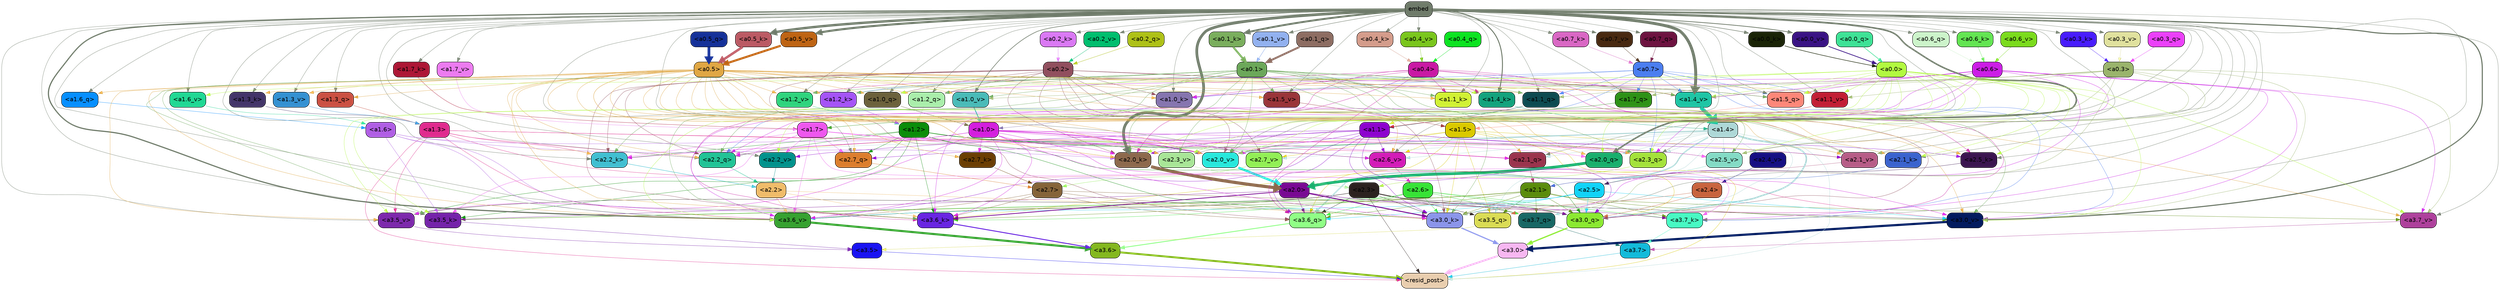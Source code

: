 strict digraph "" {
	graph [bgcolor=transparent,
		layout=dot,
		overlap=false,
		splines=true
	];
	"<a3.7>"	[color=black,
		fillcolor="#13bbda",
		fontname=Helvetica,
		shape=box,
		style="filled, rounded"];
	"<resid_post>"	[color=black,
		fillcolor="#e9ceaf",
		fontname=Helvetica,
		shape=box,
		style="filled, rounded"];
	"<a3.7>" -> "<resid_post>"	[color="#13bbda",
		penwidth=0.6239100098609924];
	"<a3.6>"	[color=black,
		fillcolor="#84b81e",
		fontname=Helvetica,
		shape=box,
		style="filled, rounded"];
	"<a3.6>" -> "<resid_post>"	[color="#84b81e",
		penwidth=4.569062113761902];
	"<a3.5>"	[color=black,
		fillcolor="#1913f2",
		fontname=Helvetica,
		shape=box,
		style="filled, rounded"];
	"<a3.5>" -> "<resid_post>"	[color="#1913f2",
		penwidth=0.6];
	"<a3.0>"	[color=black,
		fillcolor="#f7b7f1",
		fontname=Helvetica,
		shape=box,
		style="filled, rounded"];
	"<a3.0>" -> "<resid_post>"	[color="#f7b7f1",
		penwidth=4.283544182777405];
	"<a2.3>"	[color=black,
		fillcolor="#2c211f",
		fontname=Helvetica,
		shape=box,
		style="filled, rounded"];
	"<a2.3>" -> "<resid_post>"	[color="#2c211f",
		penwidth=0.6];
	"<a3.7_q>"	[color=black,
		fillcolor="#186865",
		fontname=Helvetica,
		shape=box,
		style="filled, rounded"];
	"<a2.3>" -> "<a3.7_q>"	[color="#2c211f",
		penwidth=0.6];
	"<a3.6_q>"	[color=black,
		fillcolor="#90ff86",
		fontname=Helvetica,
		shape=box,
		style="filled, rounded"];
	"<a2.3>" -> "<a3.6_q>"	[color="#2c211f",
		penwidth=0.6];
	"<a3.5_q>"	[color=black,
		fillcolor="#dadc55",
		fontname=Helvetica,
		shape=box,
		style="filled, rounded"];
	"<a2.3>" -> "<a3.5_q>"	[color="#2c211f",
		penwidth=0.6];
	"<a3.0_q>"	[color=black,
		fillcolor="#8be931",
		fontname=Helvetica,
		shape=box,
		style="filled, rounded"];
	"<a2.3>" -> "<a3.0_q>"	[color="#2c211f",
		penwidth=0.6];
	"<a3.0_k>"	[color=black,
		fillcolor="#8b95ea",
		fontname=Helvetica,
		shape=box,
		style="filled, rounded"];
	"<a2.3>" -> "<a3.0_k>"	[color="#2c211f",
		penwidth=0.6];
	"<a3.6_v>"	[color=black,
		fillcolor="#37a231",
		fontname=Helvetica,
		shape=box,
		style="filled, rounded"];
	"<a2.3>" -> "<a3.6_v>"	[color="#2c211f",
		penwidth=0.6];
	"<a3.5_v>"	[color=black,
		fillcolor="#7d29ac",
		fontname=Helvetica,
		shape=box,
		style="filled, rounded"];
	"<a2.3>" -> "<a3.5_v>"	[color="#2c211f",
		penwidth=0.6];
	"<a3.0_v>"	[color=black,
		fillcolor="#031b5f",
		fontname=Helvetica,
		shape=box,
		style="filled, rounded"];
	"<a2.3>" -> "<a3.0_v>"	[color="#2c211f",
		penwidth=0.6];
	"<a1.5>"	[color=black,
		fillcolor="#dac900",
		fontname=Helvetica,
		shape=box,
		style="filled, rounded"];
	"<a1.5>" -> "<resid_post>"	[color="#dac900",
		penwidth=0.6];
	"<a1.5>" -> "<a3.6_q>"	[color="#dac900",
		penwidth=0.6];
	"<a1.5>" -> "<a3.5_q>"	[color="#dac900",
		penwidth=0.6];
	"<a1.5>" -> "<a3.0_q>"	[color="#dac900",
		penwidth=0.6];
	"<a3.6_k>"	[color=black,
		fillcolor="#6925e2",
		fontname=Helvetica,
		shape=box,
		style="filled, rounded"];
	"<a1.5>" -> "<a3.6_k>"	[color="#dac900",
		penwidth=0.6];
	"<a1.5>" -> "<a3.0_k>"	[color="#dac900",
		penwidth=0.6];
	"<a2.2_q>"	[color=black,
		fillcolor="#22c396",
		fontname=Helvetica,
		shape=box,
		style="filled, rounded"];
	"<a1.5>" -> "<a2.2_q>"	[color="#dac900",
		penwidth=0.6];
	"<a2.7_v>"	[color=black,
		fillcolor="#92ef56",
		fontname=Helvetica,
		shape=box,
		style="filled, rounded"];
	"<a1.5>" -> "<a2.7_v>"	[color="#dac900",
		penwidth=0.6];
	"<a2.6_v>"	[color=black,
		fillcolor="#d31cb8",
		fontname=Helvetica,
		shape=box,
		style="filled, rounded"];
	"<a1.5>" -> "<a2.6_v>"	[color="#dac900",
		penwidth=0.6];
	"<a2.1_v>"	[color=black,
		fillcolor="#b75d87",
		fontname=Helvetica,
		shape=box,
		style="filled, rounded"];
	"<a1.5>" -> "<a2.1_v>"	[color="#dac900",
		penwidth=0.6];
	"<a1.4>"	[color=black,
		fillcolor="#aed8d7",
		fontname=Helvetica,
		shape=box,
		style="filled, rounded"];
	"<a1.4>" -> "<resid_post>"	[color="#aed8d7",
		penwidth=0.6];
	"<a1.4>" -> "<a3.7_q>"	[color="#aed8d7",
		penwidth=0.6];
	"<a1.4>" -> "<a3.6_q>"	[color="#aed8d7",
		penwidth=2.7536282539367676];
	"<a1.4>" -> "<a3.5_q>"	[color="#aed8d7",
		penwidth=0.6];
	"<a1.4>" -> "<a3.0_q>"	[color="#aed8d7",
		penwidth=3.3369133472442627];
	"<a2.3_q>"	[color=black,
		fillcolor="#a4e23b",
		fontname=Helvetica,
		shape=box,
		style="filled, rounded"];
	"<a1.4>" -> "<a2.3_q>"	[color="#aed8d7",
		penwidth=0.6];
	"<a1.4>" -> "<a2.2_q>"	[color="#aed8d7",
		penwidth=0.6];
	"<a2.1_q>"	[color=black,
		fillcolor="#9a344d",
		fontname=Helvetica,
		shape=box,
		style="filled, rounded"];
	"<a1.4>" -> "<a2.1_q>"	[color="#aed8d7",
		penwidth=0.6];
	"<a2.0_q>"	[color=black,
		fillcolor="#19af6d",
		fontname=Helvetica,
		shape=box,
		style="filled, rounded"];
	"<a1.4>" -> "<a2.0_q>"	[color="#aed8d7",
		penwidth=0.6];
	"<a2.1_k>"	[color=black,
		fillcolor="#3b63ce",
		fontname=Helvetica,
		shape=box,
		style="filled, rounded"];
	"<a1.4>" -> "<a2.1_k>"	[color="#aed8d7",
		penwidth=0.6];
	"<a1.4>" -> "<a2.7_v>"	[color="#aed8d7",
		penwidth=0.6];
	"<a1.4>" -> "<a2.6_v>"	[color="#aed8d7",
		penwidth=0.6];
	"<a2.5_v>"	[color=black,
		fillcolor="#84dbc5",
		fontname=Helvetica,
		shape=box,
		style="filled, rounded"];
	"<a1.4>" -> "<a2.5_v>"	[color="#aed8d7",
		penwidth=0.6];
	"<a2.4_v>"	[color=black,
		fillcolor="#160f83",
		fontname=Helvetica,
		shape=box,
		style="filled, rounded"];
	"<a1.4>" -> "<a2.4_v>"	[color="#aed8d7",
		penwidth=0.6];
	"<a1.4>" -> "<a2.1_v>"	[color="#aed8d7",
		penwidth=0.6];
	"<a2.0_v>"	[color=black,
		fillcolor="#28e8dc",
		fontname=Helvetica,
		shape=box,
		style="filled, rounded"];
	"<a1.4>" -> "<a2.0_v>"	[color="#aed8d7",
		penwidth=2.2818827629089355];
	"<a1.3>"	[color=black,
		fillcolor="#e02b8e",
		fontname=Helvetica,
		shape=box,
		style="filled, rounded"];
	"<a1.3>" -> "<resid_post>"	[color="#e02b8e",
		penwidth=0.6];
	"<a1.3>" -> "<a3.6_v>"	[color="#e02b8e",
		penwidth=0.6];
	"<a1.3>" -> "<a3.5_v>"	[color="#e02b8e",
		penwidth=0.6];
	"<a1.3>" -> "<a3.0_v>"	[color="#e02b8e",
		penwidth=0.6];
	"<a1.3>" -> "<a2.2_q>"	[color="#e02b8e",
		penwidth=0.6];
	"<a1.3>" -> "<a2.1_q>"	[color="#e02b8e",
		penwidth=0.6];
	"<a2.2_k>"	[color=black,
		fillcolor="#41bfd1",
		fontname=Helvetica,
		shape=box,
		style="filled, rounded"];
	"<a1.3>" -> "<a2.2_k>"	[color="#e02b8e",
		penwidth=0.6];
	"<a1.3>" -> "<a2.5_v>"	[color="#e02b8e",
		penwidth=0.6];
	"<a3.7_q>" -> "<a3.7>"	[color="#186865",
		penwidth=0.6];
	"<a3.6_q>" -> "<a3.6>"	[color="#90ff86",
		penwidth=2.0344843566417694];
	"<a3.5_q>" -> "<a3.5>"	[color="#dadc55",
		penwidth=0.6];
	"<a3.0_q>" -> "<a3.0>"	[color="#8be931",
		penwidth=2.863015294075012];
	"<a3.7_k>"	[color=black,
		fillcolor="#48f9c3",
		fontname=Helvetica,
		shape=box,
		style="filled, rounded"];
	"<a3.7_k>" -> "<a3.7>"	[color="#48f9c3",
		penwidth=0.6];
	"<a3.6_k>" -> "<a3.6>"	[color="#6925e2",
		penwidth=2.1770318150520325];
	"<a3.5_k>"	[color=black,
		fillcolor="#7523aa",
		fontname=Helvetica,
		shape=box,
		style="filled, rounded"];
	"<a3.5_k>" -> "<a3.5>"	[color="#7523aa",
		penwidth=0.6];
	"<a3.0_k>" -> "<a3.0>"	[color="#8b95ea",
		penwidth=2.6323853135108948];
	"<a3.7_v>"	[color=black,
		fillcolor="#ae419c",
		fontname=Helvetica,
		shape=box,
		style="filled, rounded"];
	"<a3.7_v>" -> "<a3.7>"	[color="#ae419c",
		penwidth=0.6];
	"<a3.6_v>" -> "<a3.6>"	[color="#37a231",
		penwidth=4.972373723983765];
	"<a3.5_v>" -> "<a3.5>"	[color="#7d29ac",
		penwidth=0.6];
	"<a3.0_v>" -> "<a3.0>"	[color="#031b5f",
		penwidth=5.1638524532318115];
	"<a2.6>"	[color=black,
		fillcolor="#37e336",
		fontname=Helvetica,
		shape=box,
		style="filled, rounded"];
	"<a2.6>" -> "<a3.7_q>"	[color="#37e336",
		penwidth=0.6];
	"<a2.6>" -> "<a3.6_q>"	[color="#37e336",
		penwidth=0.6];
	"<a2.6>" -> "<a3.0_q>"	[color="#37e336",
		penwidth=0.6];
	"<a2.6>" -> "<a3.7_k>"	[color="#37e336",
		penwidth=0.6];
	"<a2.6>" -> "<a3.6_k>"	[color="#37e336",
		penwidth=0.6];
	"<a2.6>" -> "<a3.5_k>"	[color="#37e336",
		penwidth=0.6];
	"<a2.6>" -> "<a3.0_k>"	[color="#37e336",
		penwidth=0.6];
	"<a2.1>"	[color=black,
		fillcolor="#5b8c0c",
		fontname=Helvetica,
		shape=box,
		style="filled, rounded"];
	"<a2.1>" -> "<a3.7_q>"	[color="#5b8c0c",
		penwidth=0.6];
	"<a2.1>" -> "<a3.6_q>"	[color="#5b8c0c",
		penwidth=0.6];
	"<a2.1>" -> "<a3.5_q>"	[color="#5b8c0c",
		penwidth=0.6];
	"<a2.1>" -> "<a3.0_q>"	[color="#5b8c0c",
		penwidth=0.6];
	"<a2.1>" -> "<a3.7_k>"	[color="#5b8c0c",
		penwidth=0.6];
	"<a2.1>" -> "<a3.6_k>"	[color="#5b8c0c",
		penwidth=0.6];
	"<a2.1>" -> "<a3.5_k>"	[color="#5b8c0c",
		penwidth=0.6];
	"<a2.1>" -> "<a3.0_k>"	[color="#5b8c0c",
		penwidth=0.6];
	"<a2.1>" -> "<a3.7_v>"	[color="#5b8c0c",
		penwidth=0.6];
	"<a2.1>" -> "<a3.6_v>"	[color="#5b8c0c",
		penwidth=0.6];
	"<a2.1>" -> "<a3.0_v>"	[color="#5b8c0c",
		penwidth=0.6];
	"<a2.7>"	[color=black,
		fillcolor="#856439",
		fontname=Helvetica,
		shape=box,
		style="filled, rounded"];
	"<a2.7>" -> "<a3.6_q>"	[color="#856439",
		penwidth=0.6];
	"<a2.7>" -> "<a3.0_q>"	[color="#856439",
		penwidth=0.6];
	"<a2.7>" -> "<a3.6_k>"	[color="#856439",
		penwidth=0.6];
	"<a2.7>" -> "<a3.0_k>"	[color="#856439",
		penwidth=0.6];
	"<a2.7>" -> "<a3.6_v>"	[color="#856439",
		penwidth=0.6];
	"<a2.5>"	[color=black,
		fillcolor="#11d3f8",
		fontname=Helvetica,
		shape=box,
		style="filled, rounded"];
	"<a2.5>" -> "<a3.6_q>"	[color="#11d3f8",
		penwidth=0.6];
	"<a2.5>" -> "<a3.0_q>"	[color="#11d3f8",
		penwidth=0.6];
	"<a2.5>" -> "<a3.0_k>"	[color="#11d3f8",
		penwidth=0.6];
	"<a2.5>" -> "<a3.6_v>"	[color="#11d3f8",
		penwidth=0.6];
	"<a2.5>" -> "<a3.0_v>"	[color="#11d3f8",
		penwidth=0.6];
	"<a2.0>"	[color=black,
		fillcolor="#790993",
		fontname=Helvetica,
		shape=box,
		style="filled, rounded"];
	"<a2.0>" -> "<a3.6_q>"	[color="#790993",
		penwidth=0.6];
	"<a2.0>" -> "<a3.0_q>"	[color="#790993",
		penwidth=0.6];
	"<a2.0>" -> "<a3.7_k>"	[color="#790993",
		penwidth=0.6];
	"<a2.0>" -> "<a3.6_k>"	[color="#790993",
		penwidth=1.7047871947288513];
	"<a2.0>" -> "<a3.5_k>"	[color="#790993",
		penwidth=0.6];
	"<a2.0>" -> "<a3.0_k>"	[color="#790993",
		penwidth=2.239806979894638];
	"<a1.1>"	[color=black,
		fillcolor="#8d04ce",
		fontname=Helvetica,
		shape=box,
		style="filled, rounded"];
	"<a1.1>" -> "<a3.6_q>"	[color="#8d04ce",
		penwidth=0.6];
	"<a1.1>" -> "<a3.0_q>"	[color="#8d04ce",
		penwidth=0.6];
	"<a1.1>" -> "<a3.0_k>"	[color="#8d04ce",
		penwidth=0.6];
	"<a1.1>" -> "<a3.6_v>"	[color="#8d04ce",
		penwidth=0.6];
	"<a2.7_q>"	[color=black,
		fillcolor="#dc7e2e",
		fontname=Helvetica,
		shape=box,
		style="filled, rounded"];
	"<a1.1>" -> "<a2.7_q>"	[color="#8d04ce",
		penwidth=0.6];
	"<a2.5_k>"	[color=black,
		fillcolor="#3b1550",
		fontname=Helvetica,
		shape=box,
		style="filled, rounded"];
	"<a1.1>" -> "<a2.5_k>"	[color="#8d04ce",
		penwidth=0.6];
	"<a2.0_k>"	[color=black,
		fillcolor="#8d694d",
		fontname=Helvetica,
		shape=box,
		style="filled, rounded"];
	"<a1.1>" -> "<a2.0_k>"	[color="#8d04ce",
		penwidth=0.6];
	"<a1.1>" -> "<a2.6_v>"	[color="#8d04ce",
		penwidth=0.6];
	"<a2.2_v>"	[color=black,
		fillcolor="#02928c",
		fontname=Helvetica,
		shape=box,
		style="filled, rounded"];
	"<a1.1>" -> "<a2.2_v>"	[color="#8d04ce",
		penwidth=0.6];
	"<a1.1>" -> "<a2.1_v>"	[color="#8d04ce",
		penwidth=0.6];
	"<a1.1>" -> "<a2.0_v>"	[color="#8d04ce",
		penwidth=0.6];
	"<a0.4>"	[color=black,
		fillcolor="#c919a4",
		fontname=Helvetica,
		shape=box,
		style="filled, rounded"];
	"<a0.4>" -> "<a3.6_q>"	[color="#c919a4",
		penwidth=0.6];
	"<a0.4>" -> "<a3.0_q>"	[color="#c919a4",
		penwidth=0.6];
	"<a0.4>" -> "<a3.6_k>"	[color="#c919a4",
		penwidth=0.6];
	"<a0.4>" -> "<a2.5_k>"	[color="#c919a4",
		penwidth=0.6];
	"<a0.4>" -> "<a2.0_k>"	[color="#c919a4",
		penwidth=0.6];
	"<a1.4_k>"	[color=black,
		fillcolor="#14a37d",
		fontname=Helvetica,
		shape=box,
		style="filled, rounded"];
	"<a0.4>" -> "<a1.4_k>"	[color="#c919a4",
		penwidth=0.6];
	"<a1.1_k>"	[color=black,
		fillcolor="#d1f135",
		fontname=Helvetica,
		shape=box,
		style="filled, rounded"];
	"<a0.4>" -> "<a1.1_k>"	[color="#c919a4",
		penwidth=0.6];
	"<a1.0_k>"	[color=black,
		fillcolor="#8675af",
		fontname=Helvetica,
		shape=box,
		style="filled, rounded"];
	"<a0.4>" -> "<a1.0_k>"	[color="#c919a4",
		penwidth=0.6];
	"<a1.4_v>"	[color=black,
		fillcolor="#1ec5a5",
		fontname=Helvetica,
		shape=box,
		style="filled, rounded"];
	"<a0.4>" -> "<a1.4_v>"	[color="#c919a4",
		penwidth=0.6];
	"<a1.2_v>"	[color=black,
		fillcolor="#2fd47e",
		fontname=Helvetica,
		shape=box,
		style="filled, rounded"];
	"<a0.4>" -> "<a1.2_v>"	[color="#c919a4",
		penwidth=0.6];
	"<a0.2>"	[color=black,
		fillcolor="#914f5e",
		fontname=Helvetica,
		shape=box,
		style="filled, rounded"];
	"<a0.2>" -> "<a3.6_q>"	[color="#914f5e",
		penwidth=0.6];
	"<a0.2>" -> "<a3.0_q>"	[color="#914f5e",
		penwidth=0.6];
	"<a0.2>" -> "<a3.6_k>"	[color="#914f5e",
		penwidth=0.6];
	"<a0.2>" -> "<a3.0_k>"	[color="#914f5e",
		penwidth=0.6];
	"<a0.2>" -> "<a2.2_q>"	[color="#914f5e",
		penwidth=0.6];
	"<a0.2>" -> "<a2.2_k>"	[color="#914f5e",
		penwidth=0.6];
	"<a0.2>" -> "<a2.0_k>"	[color="#914f5e",
		penwidth=0.6];
	"<a0.2>" -> "<a2.7_v>"	[color="#914f5e",
		penwidth=0.6];
	"<a0.2>" -> "<a2.1_v>"	[color="#914f5e",
		penwidth=0.6];
	"<a0.2>" -> "<a2.0_v>"	[color="#914f5e",
		penwidth=0.6];
	"<a1.5_q>"	[color=black,
		fillcolor="#fd8779",
		fontname=Helvetica,
		shape=box,
		style="filled, rounded"];
	"<a0.2>" -> "<a1.5_q>"	[color="#914f5e",
		penwidth=0.6];
	"<a1.2_q>"	[color=black,
		fillcolor="#aaeeab",
		fontname=Helvetica,
		shape=box,
		style="filled, rounded"];
	"<a0.2>" -> "<a1.2_q>"	[color="#914f5e",
		penwidth=0.6];
	"<a1.0_q>"	[color=black,
		fillcolor="#6c623c",
		fontname=Helvetica,
		shape=box,
		style="filled, rounded"];
	"<a0.2>" -> "<a1.0_q>"	[color="#914f5e",
		penwidth=0.6];
	"<a0.2>" -> "<a1.4_k>"	[color="#914f5e",
		penwidth=0.6];
	"<a0.2>" -> "<a1.0_k>"	[color="#914f5e",
		penwidth=0.6];
	"<a0.2>" -> "<a1.4_v>"	[color="#914f5e",
		penwidth=0.6];
	"<a2.4>"	[color=black,
		fillcolor="#c8643f",
		fontname=Helvetica,
		shape=box,
		style="filled, rounded"];
	"<a2.4>" -> "<a3.5_q>"	[color="#c8643f",
		penwidth=0.6];
	"<a2.4>" -> "<a3.0_q>"	[color="#c8643f",
		penwidth=0.6];
	"<a1.2>"	[color=black,
		fillcolor="#0c8d0a",
		fontname=Helvetica,
		shape=box,
		style="filled, rounded"];
	"<a1.2>" -> "<a3.0_q>"	[color="#0c8d0a",
		penwidth=0.6];
	"<a1.2>" -> "<a3.6_k>"	[color="#0c8d0a",
		penwidth=0.6];
	"<a1.2>" -> "<a3.5_k>"	[color="#0c8d0a",
		penwidth=0.6];
	"<a1.2>" -> "<a3.0_k>"	[color="#0c8d0a",
		penwidth=0.6];
	"<a1.2>" -> "<a3.5_v>"	[color="#0c8d0a",
		penwidth=0.6];
	"<a1.2>" -> "<a2.7_q>"	[color="#0c8d0a",
		penwidth=0.6];
	"<a1.2>" -> "<a2.2_q>"	[color="#0c8d0a",
		penwidth=0.6];
	"<a1.2>" -> "<a2.2_k>"	[color="#0c8d0a",
		penwidth=0.6];
	"<a1.2>" -> "<a2.6_v>"	[color="#0c8d0a",
		penwidth=0.6];
	"<a1.2>" -> "<a2.5_v>"	[color="#0c8d0a",
		penwidth=0.6];
	"<a2.3_v>"	[color=black,
		fillcolor="#a8e597",
		fontname=Helvetica,
		shape=box,
		style="filled, rounded"];
	"<a1.2>" -> "<a2.3_v>"	[color="#0c8d0a",
		penwidth=0.6];
	"<a1.2>" -> "<a2.0_v>"	[color="#0c8d0a",
		penwidth=0.6];
	"<a1.7>"	[color=black,
		fillcolor="#ee57ee",
		fontname=Helvetica,
		shape=box,
		style="filled, rounded"];
	"<a1.7>" -> "<a3.7_k>"	[color="#ee57ee",
		penwidth=0.6];
	"<a1.7>" -> "<a3.5_k>"	[color="#ee57ee",
		penwidth=0.6];
	"<a1.7>" -> "<a3.6_v>"	[color="#ee57ee",
		penwidth=0.6];
	"<a1.7>" -> "<a2.7_q>"	[color="#ee57ee",
		penwidth=0.6];
	"<a1.7>" -> "<a2.2_q>"	[color="#ee57ee",
		penwidth=0.6];
	"<a1.7>" -> "<a2.0_q>"	[color="#ee57ee",
		penwidth=0.6];
	"<a1.7>" -> "<a2.2_k>"	[color="#ee57ee",
		penwidth=0.6];
	"<a1.7>" -> "<a2.0_k>"	[color="#ee57ee",
		penwidth=0.6];
	"<a1.7>" -> "<a2.5_v>"	[color="#ee57ee",
		penwidth=0.6];
	"<a1.7>" -> "<a2.3_v>"	[color="#ee57ee",
		penwidth=0.6];
	"<a1.7>" -> "<a2.2_v>"	[color="#ee57ee",
		penwidth=0.6];
	"<a0.7>"	[color=black,
		fillcolor="#4b7ef0",
		fontname=Helvetica,
		shape=box,
		style="filled, rounded"];
	"<a0.7>" -> "<a3.7_k>"	[color="#4b7ef0",
		penwidth=0.6];
	"<a0.7>" -> "<a3.0_v>"	[color="#4b7ef0",
		penwidth=0.6];
	"<a0.7>" -> "<a2.3_q>"	[color="#4b7ef0",
		penwidth=0.6];
	"<a0.7>" -> "<a2.2_q>"	[color="#4b7ef0",
		penwidth=0.6];
	"<a1.7_q>"	[color=black,
		fillcolor="#2e9217",
		fontname=Helvetica,
		shape=box,
		style="filled, rounded"];
	"<a0.7>" -> "<a1.7_q>"	[color="#4b7ef0",
		penwidth=0.6];
	"<a0.7>" -> "<a1.5_q>"	[color="#4b7ef0",
		penwidth=0.6];
	"<a1.1_q>"	[color=black,
		fillcolor="#0d4b51",
		fontname=Helvetica,
		shape=box,
		style="filled, rounded"];
	"<a0.7>" -> "<a1.1_q>"	[color="#4b7ef0",
		penwidth=0.6];
	"<a1.2_k>"	[color=black,
		fillcolor="#a554f6",
		fontname=Helvetica,
		shape=box,
		style="filled, rounded"];
	"<a0.7>" -> "<a1.2_k>"	[color="#4b7ef0",
		penwidth=0.6];
	"<a0.7>" -> "<a1.0_k>"	[color="#4b7ef0",
		penwidth=0.6];
	"<a0.7>" -> "<a1.4_v>"	[color="#4b7ef0",
		penwidth=0.6];
	"<a1.1_v>"	[color=black,
		fillcolor="#c21f35",
		fontname=Helvetica,
		shape=box,
		style="filled, rounded"];
	"<a0.7>" -> "<a1.1_v>"	[color="#4b7ef0",
		penwidth=0.6];
	"<a0.6>"	[color=black,
		fillcolor="#cc1de6",
		fontname=Helvetica,
		shape=box,
		style="filled, rounded"];
	"<a0.6>" -> "<a3.7_k>"	[color="#cc1de6",
		penwidth=0.6];
	"<a0.6>" -> "<a3.6_k>"	[color="#cc1de6",
		penwidth=0.6];
	"<a0.6>" -> "<a3.0_k>"	[color="#cc1de6",
		penwidth=0.6];
	"<a0.6>" -> "<a3.7_v>"	[color="#cc1de6",
		penwidth=0.6];
	"<a0.6>" -> "<a3.6_v>"	[color="#cc1de6",
		penwidth=0.6];
	"<a0.6>" -> "<a3.0_v>"	[color="#cc1de6",
		penwidth=0.6];
	"<a0.6>" -> "<a2.3_q>"	[color="#cc1de6",
		penwidth=0.6];
	"<a0.6>" -> "<a2.2_q>"	[color="#cc1de6",
		penwidth=0.6];
	"<a0.6>" -> "<a1.5_q>"	[color="#cc1de6",
		penwidth=0.6];
	"<a0.6>" -> "<a1.2_q>"	[color="#cc1de6",
		penwidth=0.6];
	"<a0.6>" -> "<a1.0_k>"	[color="#cc1de6",
		penwidth=0.6];
	"<a0.6>" -> "<a1.4_v>"	[color="#cc1de6",
		penwidth=0.6];
	embed	[color=black,
		fillcolor="#6f7b6a",
		fontname=Helvetica,
		shape=box,
		style="filled, rounded"];
	embed -> "<a3.7_k>"	[color="#6f7b6a",
		penwidth=0.6];
	embed -> "<a3.6_k>"	[color="#6f7b6a",
		penwidth=0.6];
	embed -> "<a3.5_k>"	[color="#6f7b6a",
		penwidth=0.6];
	embed -> "<a3.0_k>"	[color="#6f7b6a",
		penwidth=0.6];
	embed -> "<a3.7_v>"	[color="#6f7b6a",
		penwidth=0.6];
	embed -> "<a3.6_v>"	[color="#6f7b6a",
		penwidth=2.7369276881217957];
	embed -> "<a3.5_v>"	[color="#6f7b6a",
		penwidth=0.6];
	embed -> "<a3.0_v>"	[color="#6f7b6a",
		penwidth=2.5778204202651978];
	embed -> "<a2.7_q>"	[color="#6f7b6a",
		penwidth=0.6];
	embed -> "<a2.3_q>"	[color="#6f7b6a",
		penwidth=0.6];
	embed -> "<a2.2_q>"	[color="#6f7b6a",
		penwidth=0.6];
	embed -> "<a2.1_q>"	[color="#6f7b6a",
		penwidth=0.6];
	embed -> "<a2.0_q>"	[color="#6f7b6a",
		penwidth=3.459219217300415];
	embed -> "<a2.5_k>"	[color="#6f7b6a",
		penwidth=0.6];
	embed -> "<a2.2_k>"	[color="#6f7b6a",
		penwidth=0.6363201141357422];
	embed -> "<a2.1_k>"	[color="#6f7b6a",
		penwidth=0.6];
	embed -> "<a2.0_k>"	[color="#6f7b6a",
		penwidth=6.407642982900143];
	embed -> "<a2.7_v>"	[color="#6f7b6a",
		penwidth=0.6];
	embed -> "<a2.6_v>"	[color="#6f7b6a",
		penwidth=0.6];
	embed -> "<a2.5_v>"	[color="#6f7b6a",
		penwidth=0.6];
	embed -> "<a2.3_v>"	[color="#6f7b6a",
		penwidth=0.6];
	embed -> "<a2.2_v>"	[color="#6f7b6a",
		penwidth=0.6175012588500977];
	embed -> "<a2.1_v>"	[color="#6f7b6a",
		penwidth=0.6];
	embed -> "<a2.0_v>"	[color="#6f7b6a",
		penwidth=0.6];
	embed -> "<a1.7_q>"	[color="#6f7b6a",
		penwidth=0.6];
	"<a1.6_q>"	[color=black,
		fillcolor="#078fff",
		fontname=Helvetica,
		shape=box,
		style="filled, rounded"];
	embed -> "<a1.6_q>"	[color="#6f7b6a",
		penwidth=0.6];
	embed -> "<a1.5_q>"	[color="#6f7b6a",
		penwidth=0.6186923980712891];
	"<a1.3_q>"	[color=black,
		fillcolor="#cb5143",
		fontname=Helvetica,
		shape=box,
		style="filled, rounded"];
	embed -> "<a1.3_q>"	[color="#6f7b6a",
		penwidth=0.6];
	embed -> "<a1.2_q>"	[color="#6f7b6a",
		penwidth=0.6];
	embed -> "<a1.1_q>"	[color="#6f7b6a",
		penwidth=0.6];
	embed -> "<a1.0_q>"	[color="#6f7b6a",
		penwidth=0.6];
	"<a1.7_k>"	[color=black,
		fillcolor="#ad1736",
		fontname=Helvetica,
		shape=box,
		style="filled, rounded"];
	embed -> "<a1.7_k>"	[color="#6f7b6a",
		penwidth=0.6];
	embed -> "<a1.4_k>"	[color="#6f7b6a",
		penwidth=2.1454997062683105];
	"<a1.3_k>"	[color=black,
		fillcolor="#433569",
		fontname=Helvetica,
		shape=box,
		style="filled, rounded"];
	embed -> "<a1.3_k>"	[color="#6f7b6a",
		penwidth=0.6];
	embed -> "<a1.2_k>"	[color="#6f7b6a",
		penwidth=0.6];
	embed -> "<a1.1_k>"	[color="#6f7b6a",
		penwidth=0.6];
	embed -> "<a1.0_k>"	[color="#6f7b6a",
		penwidth=0.6];
	"<a1.7_v>"	[color=black,
		fillcolor="#ec7bf0",
		fontname=Helvetica,
		shape=box,
		style="filled, rounded"];
	embed -> "<a1.7_v>"	[color="#6f7b6a",
		penwidth=0.6];
	"<a1.6_v>"	[color=black,
		fillcolor="#20d894",
		fontname=Helvetica,
		shape=box,
		style="filled, rounded"];
	embed -> "<a1.6_v>"	[color="#6f7b6a",
		penwidth=0.6];
	"<a1.5_v>"	[color=black,
		fillcolor="#9a353a",
		fontname=Helvetica,
		shape=box,
		style="filled, rounded"];
	embed -> "<a1.5_v>"	[color="#6f7b6a",
		penwidth=0.6];
	embed -> "<a1.4_v>"	[color="#6f7b6a",
		penwidth=6.860090345144272];
	"<a1.3_v>"	[color=black,
		fillcolor="#3591d2",
		fontname=Helvetica,
		shape=box,
		style="filled, rounded"];
	embed -> "<a1.3_v>"	[color="#6f7b6a",
		penwidth=0.6];
	embed -> "<a1.2_v>"	[color="#6f7b6a",
		penwidth=0.6];
	embed -> "<a1.1_v>"	[color="#6f7b6a",
		penwidth=0.6];
	"<a1.0_v>"	[color=black,
		fillcolor="#4abbb8",
		fontname=Helvetica,
		shape=box,
		style="filled, rounded"];
	embed -> "<a1.0_v>"	[color="#6f7b6a",
		penwidth=1.2940821647644043];
	"<a0.7_q>"	[color=black,
		fillcolor="#6d1340",
		fontname=Helvetica,
		shape=box,
		style="filled, rounded"];
	embed -> "<a0.7_q>"	[color="#6f7b6a",
		penwidth=0.6];
	"<a0.6_q>"	[color=black,
		fillcolor="#ccf4ca",
		fontname=Helvetica,
		shape=box,
		style="filled, rounded"];
	embed -> "<a0.6_q>"	[color="#6f7b6a",
		penwidth=0.6];
	"<a0.7_k>"	[color=black,
		fillcolor="#d967c4",
		fontname=Helvetica,
		shape=box,
		style="filled, rounded"];
	embed -> "<a0.7_k>"	[color="#6f7b6a",
		penwidth=0.6];
	"<a0.6_k>"	[color=black,
		fillcolor="#63e552",
		fontname=Helvetica,
		shape=box,
		style="filled, rounded"];
	embed -> "<a0.6_k>"	[color="#6f7b6a",
		penwidth=0.6];
	"<a0.5_k>"	[color=black,
		fillcolor="#bb5a64",
		fontname=Helvetica,
		shape=box,
		style="filled, rounded"];
	embed -> "<a0.5_k>"	[color="#6f7b6a",
		penwidth=5.6277079582214355];
	"<a0.4_k>"	[color=black,
		fillcolor="#d49c8b",
		fontname=Helvetica,
		shape=box,
		style="filled, rounded"];
	embed -> "<a0.4_k>"	[color="#6f7b6a",
		penwidth=0.6];
	"<a0.3_k>"	[color=black,
		fillcolor="#481cfc",
		fontname=Helvetica,
		shape=box,
		style="filled, rounded"];
	embed -> "<a0.3_k>"	[color="#6f7b6a",
		penwidth=0.6];
	"<a0.2_k>"	[color=black,
		fillcolor="#da79f4",
		fontname=Helvetica,
		shape=box,
		style="filled, rounded"];
	embed -> "<a0.2_k>"	[color="#6f7b6a",
		penwidth=0.6036472320556641];
	"<a0.1_k>"	[color=black,
		fillcolor="#7aae5d",
		fontname=Helvetica,
		shape=box,
		style="filled, rounded"];
	embed -> "<a0.1_k>"	[color="#6f7b6a",
		penwidth=4.451653957366943];
	"<a0.0_k>"	[color=black,
		fillcolor="#1a2407",
		fontname=Helvetica,
		shape=box,
		style="filled, rounded"];
	embed -> "<a0.0_k>"	[color="#6f7b6a",
		penwidth=1.1249923706054688];
	"<a0.7_v>"	[color=black,
		fillcolor="#482911",
		fontname=Helvetica,
		shape=box,
		style="filled, rounded"];
	embed -> "<a0.7_v>"	[color="#6f7b6a",
		penwidth=0.6];
	"<a0.6_v>"	[color=black,
		fillcolor="#7bdb1d",
		fontname=Helvetica,
		shape=box,
		style="filled, rounded"];
	embed -> "<a0.6_v>"	[color="#6f7b6a",
		penwidth=0.6];
	"<a0.5_v>"	[color=black,
		fillcolor="#be6414",
		fontname=Helvetica,
		shape=box,
		style="filled, rounded"];
	embed -> "<a0.5_v>"	[color="#6f7b6a",
		penwidth=4.899768829345703];
	"<a0.4_v>"	[color=black,
		fillcolor="#7ac61d",
		fontname=Helvetica,
		shape=box,
		style="filled, rounded"];
	embed -> "<a0.4_v>"	[color="#6f7b6a",
		penwidth=0.6];
	"<a0.3_v>"	[color=black,
		fillcolor="#e0e19e",
		fontname=Helvetica,
		shape=box,
		style="filled, rounded"];
	embed -> "<a0.3_v>"	[color="#6f7b6a",
		penwidth=0.6];
	"<a0.2_v>"	[color=black,
		fillcolor="#01be6e",
		fontname=Helvetica,
		shape=box,
		style="filled, rounded"];
	embed -> "<a0.2_v>"	[color="#6f7b6a",
		penwidth=0.6];
	"<a0.1_v>"	[color=black,
		fillcolor="#92b1ef",
		fontname=Helvetica,
		shape=box,
		style="filled, rounded"];
	embed -> "<a0.1_v>"	[color="#6f7b6a",
		penwidth=0.8765974044799805];
	"<a0.0_v>"	[color=black,
		fillcolor="#3a1384",
		fontname=Helvetica,
		shape=box,
		style="filled, rounded"];
	embed -> "<a0.0_v>"	[color="#6f7b6a",
		penwidth=1.6807727813720703];
	"<a2.2>"	[color=black,
		fillcolor="#f0bc6a",
		fontname=Helvetica,
		shape=box,
		style="filled, rounded"];
	"<a2.2>" -> "<a3.6_k>"	[color="#f0bc6a",
		penwidth=0.6];
	"<a2.2>" -> "<a3.0_k>"	[color="#f0bc6a",
		penwidth=0.6];
	"<a2.2>" -> "<a3.6_v>"	[color="#f0bc6a",
		penwidth=0.6];
	"<a1.6>"	[color=black,
		fillcolor="#b05ee4",
		fontname=Helvetica,
		shape=box,
		style="filled, rounded"];
	"<a1.6>" -> "<a3.6_k>"	[color="#b05ee4",
		penwidth=0.6];
	"<a1.6>" -> "<a3.5_k>"	[color="#b05ee4",
		penwidth=0.6];
	"<a1.6>" -> "<a3.6_v>"	[color="#b05ee4",
		penwidth=0.6];
	"<a1.6>" -> "<a2.0_k>"	[color="#b05ee4",
		penwidth=0.6];
	"<a1.6>" -> "<a2.0_v>"	[color="#b05ee4",
		penwidth=0.6];
	"<a1.0>"	[color=black,
		fillcolor="#d41fde",
		fontname=Helvetica,
		shape=box,
		style="filled, rounded"];
	"<a1.0>" -> "<a3.6_k>"	[color="#d41fde",
		penwidth=0.6];
	"<a1.0>" -> "<a3.0_k>"	[color="#d41fde",
		penwidth=0.6];
	"<a1.0>" -> "<a3.6_v>"	[color="#d41fde",
		penwidth=0.6];
	"<a1.0>" -> "<a3.5_v>"	[color="#d41fde",
		penwidth=0.6];
	"<a1.0>" -> "<a3.0_v>"	[color="#d41fde",
		penwidth=0.6];
	"<a1.0>" -> "<a2.3_q>"	[color="#d41fde",
		penwidth=0.6];
	"<a1.0>" -> "<a2.2_q>"	[color="#d41fde",
		penwidth=0.6];
	"<a1.0>" -> "<a2.1_q>"	[color="#d41fde",
		penwidth=0.6];
	"<a2.7_k>"	[color=black,
		fillcolor="#6b3e03",
		fontname=Helvetica,
		shape=box,
		style="filled, rounded"];
	"<a1.0>" -> "<a2.7_k>"	[color="#d41fde",
		penwidth=0.6];
	"<a1.0>" -> "<a2.2_k>"	[color="#d41fde",
		penwidth=0.6];
	"<a1.0>" -> "<a2.0_k>"	[color="#d41fde",
		penwidth=0.6];
	"<a1.0>" -> "<a2.7_v>"	[color="#d41fde",
		penwidth=0.6];
	"<a1.0>" -> "<a2.6_v>"	[color="#d41fde",
		penwidth=0.6];
	"<a1.0>" -> "<a2.0_v>"	[color="#d41fde",
		penwidth=1.2978954315185547];
	"<a0.5>"	[color=black,
		fillcolor="#e0a744",
		fontname=Helvetica,
		shape=box,
		style="filled, rounded"];
	"<a0.5>" -> "<a3.6_k>"	[color="#e0a744",
		penwidth=0.6];
	"<a0.5>" -> "<a3.7_v>"	[color="#e0a744",
		penwidth=0.6];
	"<a0.5>" -> "<a3.6_v>"	[color="#e0a744",
		penwidth=0.6];
	"<a0.5>" -> "<a3.5_v>"	[color="#e0a744",
		penwidth=0.6];
	"<a0.5>" -> "<a3.0_v>"	[color="#e0a744",
		penwidth=0.6];
	"<a0.5>" -> "<a2.7_q>"	[color="#e0a744",
		penwidth=0.6];
	"<a0.5>" -> "<a2.3_q>"	[color="#e0a744",
		penwidth=0.6];
	"<a0.5>" -> "<a2.2_q>"	[color="#e0a744",
		penwidth=0.6];
	"<a0.5>" -> "<a2.1_q>"	[color="#e0a744",
		penwidth=0.6];
	"<a0.5>" -> "<a2.0_q>"	[color="#e0a744",
		penwidth=0.6];
	"<a0.5>" -> "<a2.7_k>"	[color="#e0a744",
		penwidth=0.6];
	"<a0.5>" -> "<a2.5_k>"	[color="#e0a744",
		penwidth=0.6];
	"<a0.5>" -> "<a2.2_k>"	[color="#e0a744",
		penwidth=0.6];
	"<a0.5>" -> "<a2.1_k>"	[color="#e0a744",
		penwidth=0.6];
	"<a0.5>" -> "<a2.0_k>"	[color="#e0a744",
		penwidth=0.7721366882324219];
	"<a0.5>" -> "<a2.6_v>"	[color="#e0a744",
		penwidth=0.6];
	"<a0.5>" -> "<a2.3_v>"	[color="#e0a744",
		penwidth=0.6];
	"<a0.5>" -> "<a2.1_v>"	[color="#e0a744",
		penwidth=0.6];
	"<a0.5>" -> "<a2.0_v>"	[color="#e0a744",
		penwidth=0.6];
	"<a0.5>" -> "<a1.6_q>"	[color="#e0a744",
		penwidth=0.6];
	"<a0.5>" -> "<a1.3_q>"	[color="#e0a744",
		penwidth=0.6];
	"<a0.5>" -> "<a1.2_q>"	[color="#e0a744",
		penwidth=0.6];
	"<a0.5>" -> "<a1.1_q>"	[color="#e0a744",
		penwidth=0.6];
	"<a0.5>" -> "<a1.0_q>"	[color="#e0a744",
		penwidth=0.6];
	"<a0.5>" -> "<a1.3_k>"	[color="#e0a744",
		penwidth=0.6];
	"<a0.5>" -> "<a1.2_k>"	[color="#e0a744",
		penwidth=0.6];
	"<a0.5>" -> "<a1.1_k>"	[color="#e0a744",
		penwidth=0.6];
	"<a0.5>" -> "<a1.0_k>"	[color="#e0a744",
		penwidth=0.6];
	"<a0.5>" -> "<a1.5_v>"	[color="#e0a744",
		penwidth=0.6];
	"<a0.5>" -> "<a1.4_v>"	[color="#e0a744",
		penwidth=1.0206317901611328];
	"<a0.5>" -> "<a1.3_v>"	[color="#e0a744",
		penwidth=0.6];
	"<a0.5>" -> "<a1.2_v>"	[color="#e0a744",
		penwidth=0.6];
	"<a0.5>" -> "<a1.1_v>"	[color="#e0a744",
		penwidth=0.6];
	"<a0.5>" -> "<a1.0_v>"	[color="#e0a744",
		penwidth=0.6];
	"<a0.1>"	[color=black,
		fillcolor="#6ca85a",
		fontname=Helvetica,
		shape=box,
		style="filled, rounded"];
	"<a0.1>" -> "<a3.6_k>"	[color="#6ca85a",
		penwidth=0.6];
	"<a0.1>" -> "<a3.5_k>"	[color="#6ca85a",
		penwidth=0.6];
	"<a0.1>" -> "<a3.0_k>"	[color="#6ca85a",
		penwidth=0.6];
	"<a0.1>" -> "<a3.6_v>"	[color="#6ca85a",
		penwidth=0.6];
	"<a0.1>" -> "<a3.0_v>"	[color="#6ca85a",
		penwidth=0.6];
	"<a0.1>" -> "<a2.3_q>"	[color="#6ca85a",
		penwidth=0.6];
	"<a0.1>" -> "<a2.2_q>"	[color="#6ca85a",
		penwidth=0.6];
	"<a0.1>" -> "<a2.2_k>"	[color="#6ca85a",
		penwidth=0.6];
	"<a0.1>" -> "<a2.0_k>"	[color="#6ca85a",
		penwidth=0.6];
	"<a0.1>" -> "<a2.5_v>"	[color="#6ca85a",
		penwidth=0.6];
	"<a0.1>" -> "<a2.3_v>"	[color="#6ca85a",
		penwidth=0.6];
	"<a0.1>" -> "<a2.1_v>"	[color="#6ca85a",
		penwidth=0.6];
	"<a0.1>" -> "<a2.0_v>"	[color="#6ca85a",
		penwidth=0.6];
	"<a0.1>" -> "<a1.5_q>"	[color="#6ca85a",
		penwidth=0.6];
	"<a0.1>" -> "<a1.2_q>"	[color="#6ca85a",
		penwidth=0.6];
	"<a0.1>" -> "<a1.1_q>"	[color="#6ca85a",
		penwidth=0.6];
	"<a0.1>" -> "<a1.2_k>"	[color="#6ca85a",
		penwidth=0.6];
	"<a0.1>" -> "<a1.1_k>"	[color="#6ca85a",
		penwidth=0.6];
	"<a0.1>" -> "<a1.5_v>"	[color="#6ca85a",
		penwidth=0.6];
	"<a0.1>" -> "<a1.4_v>"	[color="#6ca85a",
		penwidth=0.6];
	"<a0.1>" -> "<a1.2_v>"	[color="#6ca85a",
		penwidth=0.6];
	"<a0.1>" -> "<a1.0_v>"	[color="#6ca85a",
		penwidth=0.6];
	"<a0.0>"	[color=black,
		fillcolor="#b2f940",
		fontname=Helvetica,
		shape=box,
		style="filled, rounded"];
	"<a0.0>" -> "<a3.5_k>"	[color="#b2f940",
		penwidth=0.6];
	"<a0.0>" -> "<a3.7_v>"	[color="#b2f940",
		penwidth=0.6];
	"<a0.0>" -> "<a3.6_v>"	[color="#b2f940",
		penwidth=0.6];
	"<a0.0>" -> "<a3.5_v>"	[color="#b2f940",
		penwidth=0.6];
	"<a0.0>" -> "<a3.0_v>"	[color="#b2f940",
		penwidth=0.6];
	"<a0.0>" -> "<a2.3_q>"	[color="#b2f940",
		penwidth=0.6];
	"<a0.0>" -> "<a2.0_q>"	[color="#b2f940",
		penwidth=0.6];
	"<a0.0>" -> "<a2.5_k>"	[color="#b2f940",
		penwidth=0.6];
	"<a0.0>" -> "<a2.1_k>"	[color="#b2f940",
		penwidth=0.6];
	"<a0.0>" -> "<a2.0_k>"	[color="#b2f940",
		penwidth=0.6];
	"<a0.0>" -> "<a2.5_v>"	[color="#b2f940",
		penwidth=0.6];
	"<a0.0>" -> "<a2.3_v>"	[color="#b2f940",
		penwidth=0.6];
	"<a0.0>" -> "<a2.2_v>"	[color="#b2f940",
		penwidth=0.6];
	"<a0.0>" -> "<a2.0_v>"	[color="#b2f940",
		penwidth=0.6];
	"<a0.0>" -> "<a1.5_q>"	[color="#b2f940",
		penwidth=0.6];
	"<a0.0>" -> "<a1.0_q>"	[color="#b2f940",
		penwidth=0.6];
	"<a0.0>" -> "<a1.1_k>"	[color="#b2f940",
		penwidth=0.6];
	"<a0.0>" -> "<a1.6_v>"	[color="#b2f940",
		penwidth=0.6];
	"<a0.0>" -> "<a1.4_v>"	[color="#b2f940",
		penwidth=0.6];
	"<a0.0>" -> "<a1.1_v>"	[color="#b2f940",
		penwidth=0.6];
	"<a0.3>"	[color=black,
		fillcolor="#9ab46c",
		fontname=Helvetica,
		shape=box,
		style="filled, rounded"];
	"<a0.3>" -> "<a3.0_k>"	[color="#9ab46c",
		penwidth=0.6];
	"<a0.3>" -> "<a3.7_v>"	[color="#9ab46c",
		penwidth=0.6];
	"<a0.3>" -> "<a3.0_v>"	[color="#9ab46c",
		penwidth=0.6];
	"<a0.3>" -> "<a2.5_v>"	[color="#9ab46c",
		penwidth=0.6];
	"<a0.3>" -> "<a2.1_v>"	[color="#9ab46c",
		penwidth=0.6];
	"<a0.3>" -> "<a2.0_v>"	[color="#9ab46c",
		penwidth=0.6];
	"<a0.3>" -> "<a1.7_q>"	[color="#9ab46c",
		penwidth=0.6];
	"<a0.3>" -> "<a1.1_q>"	[color="#9ab46c",
		penwidth=0.6];
	"<a0.3>" -> "<a1.4_v>"	[color="#9ab46c",
		penwidth=0.6];
	"<a0.3>" -> "<a1.1_v>"	[color="#9ab46c",
		penwidth=0.6];
	"<a0.3>" -> "<a1.0_v>"	[color="#9ab46c",
		penwidth=0.6];
	"<a2.7_q>" -> "<a2.7>"	[color="#dc7e2e",
		penwidth=0.6];
	"<a2.3_q>" -> "<a2.3>"	[color="#a4e23b",
		penwidth=0.6];
	"<a2.2_q>" -> "<a2.2>"	[color="#22c396",
		penwidth=0.7441773414611816];
	"<a2.1_q>" -> "<a2.1>"	[color="#9a344d",
		penwidth=0.6];
	"<a2.0_q>" -> "<a2.0>"	[color="#19af6d",
		penwidth=6.422367453575134];
	"<a2.7_k>" -> "<a2.7>"	[color="#6b3e03",
		penwidth=0.6];
	"<a2.5_k>" -> "<a2.5>"	[color="#3b1550",
		penwidth=0.6];
	"<a2.2_k>" -> "<a2.2>"	[color="#41bfd1",
		penwidth=0.8810110092163086];
	"<a2.1_k>" -> "<a2.1>"	[color="#3b63ce",
		penwidth=0.6];
	"<a2.0_k>" -> "<a2.0>"	[color="#8d694d",
		penwidth=7.398894429206848];
	"<a2.7_v>" -> "<a2.7>"	[color="#92ef56",
		penwidth=0.6];
	"<a2.6_v>" -> "<a2.6>"	[color="#d31cb8",
		penwidth=0.6];
	"<a2.5_v>" -> "<a2.5>"	[color="#84dbc5",
		penwidth=0.6];
	"<a2.4_v>" -> "<a2.4>"	[color="#160f83",
		penwidth=0.6];
	"<a2.3_v>" -> "<a2.3>"	[color="#a8e597",
		penwidth=0.6];
	"<a2.2_v>" -> "<a2.2>"	[color="#02928c",
		penwidth=0.6];
	"<a2.1_v>" -> "<a2.1>"	[color="#b75d87",
		penwidth=0.6];
	"<a2.0_v>" -> "<a2.0>"	[color="#28e8dc",
		penwidth=5.395828627049923];
	"<a1.7_q>" -> "<a1.7>"	[color="#2e9217",
		penwidth=0.6];
	"<a1.6_q>" -> "<a1.6>"	[color="#078fff",
		penwidth=0.6];
	"<a1.5_q>" -> "<a1.5>"	[color="#fd8779",
		penwidth=0.6];
	"<a1.3_q>" -> "<a1.3>"	[color="#cb5143",
		penwidth=0.6];
	"<a1.2_q>" -> "<a1.2>"	[color="#aaeeab",
		penwidth=0.6];
	"<a1.1_q>" -> "<a1.1>"	[color="#0d4b51",
		penwidth=0.6];
	"<a1.0_q>" -> "<a1.0>"	[color="#6c623c",
		penwidth=0.6];
	"<a1.7_k>" -> "<a1.7>"	[color="#ad1736",
		penwidth=0.6];
	"<a1.4_k>" -> "<a1.4>"	[color="#14a37d",
		penwidth=0.6];
	"<a1.3_k>" -> "<a1.3>"	[color="#433569",
		penwidth=0.6];
	"<a1.2_k>" -> "<a1.2>"	[color="#a554f6",
		penwidth=0.6];
	"<a1.1_k>" -> "<a1.1>"	[color="#d1f135",
		penwidth=0.6];
	"<a1.0_k>" -> "<a1.0>"	[color="#8675af",
		penwidth=0.6];
	"<a1.7_v>" -> "<a1.7>"	[color="#ec7bf0",
		penwidth=0.6];
	"<a1.6_v>" -> "<a1.6>"	[color="#20d894",
		penwidth=0.6];
	"<a1.5_v>" -> "<a1.5>"	[color="#9a353a",
		penwidth=0.6];
	"<a1.4_v>" -> "<a1.4>"	[color="#1ec5a5",
		penwidth=8.774570226669312];
	"<a1.3_v>" -> "<a1.3>"	[color="#3591d2",
		penwidth=0.6];
	"<a1.2_v>" -> "<a1.2>"	[color="#2fd47e",
		penwidth=0.6];
	"<a1.1_v>" -> "<a1.1>"	[color="#c21f35",
		penwidth=0.6];
	"<a1.0_v>" -> "<a1.0>"	[color="#4abbb8",
		penwidth=2.0497570037841797];
	"<a0.7_q>" -> "<a0.7>"	[color="#6d1340",
		penwidth=0.6];
	"<a0.6_q>" -> "<a0.6>"	[color="#ccf4ca",
		penwidth=0.6];
	"<a0.5_q>"	[color=black,
		fillcolor="#153199",
		fontname=Helvetica,
		shape=box,
		style="filled, rounded"];
	"<a0.5_q>" -> "<a0.5>"	[color="#153199",
		penwidth=6.432042121887207];
	"<a0.4_q>"	[color=black,
		fillcolor="#0ce321",
		fontname=Helvetica,
		shape=box,
		style="filled, rounded"];
	"<a0.4_q>" -> "<a0.4>"	[color="#0ce321",
		penwidth=0.6];
	"<a0.3_q>"	[color=black,
		fillcolor="#eb40f9",
		fontname=Helvetica,
		shape=box,
		style="filled, rounded"];
	"<a0.3_q>" -> "<a0.3>"	[color="#eb40f9",
		penwidth=0.6];
	"<a0.2_q>"	[color=black,
		fillcolor="#aec117",
		fontname=Helvetica,
		shape=box,
		style="filled, rounded"];
	"<a0.2_q>" -> "<a0.2>"	[color="#aec117",
		penwidth=0.6481189727783203];
	"<a0.1_q>"	[color=black,
		fillcolor="#8d6d62",
		fontname=Helvetica,
		shape=box,
		style="filled, rounded"];
	"<a0.1_q>" -> "<a0.1>"	[color="#8d6d62",
		penwidth=4.480559825897217];
	"<a0.0_q>"	[color=black,
		fillcolor="#3ee296",
		fontname=Helvetica,
		shape=box,
		style="filled, rounded"];
	"<a0.0_q>" -> "<a0.0>"	[color="#3ee296",
		penwidth=1.2296133041381836];
	"<a0.7_k>" -> "<a0.7>"	[color="#d967c4",
		penwidth=0.6];
	"<a0.6_k>" -> "<a0.6>"	[color="#63e552",
		penwidth=0.6];
	"<a0.5_k>" -> "<a0.5>"	[color="#bb5a64",
		penwidth=5.627702713012695];
	"<a0.4_k>" -> "<a0.4>"	[color="#d49c8b",
		penwidth=0.6];
	"<a0.3_k>" -> "<a0.3>"	[color="#481cfc",
		penwidth=0.6];
	"<a0.2_k>" -> "<a0.2>"	[color="#da79f4",
		penwidth=0.6036396026611328];
	"<a0.1_k>" -> "<a0.1>"	[color="#7aae5d",
		penwidth=4.451648712158203];
	"<a0.0_k>" -> "<a0.0>"	[color="#1a2407",
		penwidth=1.1249942779541016];
	"<a0.7_v>" -> "<a0.7>"	[color="#482911",
		penwidth=0.6];
	"<a0.6_v>" -> "<a0.6>"	[color="#7bdb1d",
		penwidth=0.6];
	"<a0.5_v>" -> "<a0.5>"	[color="#be6414",
		penwidth=4.899764537811279];
	"<a0.4_v>" -> "<a0.4>"	[color="#7ac61d",
		penwidth=0.6];
	"<a0.3_v>" -> "<a0.3>"	[color="#e0e19e",
		penwidth=0.6];
	"<a0.2_v>" -> "<a0.2>"	[color="#01be6e",
		penwidth=0.6];
	"<a0.1_v>" -> "<a0.1>"	[color="#92b1ef",
		penwidth=0.8765964508056641];
	"<a0.0_v>" -> "<a0.0>"	[color="#3a1384",
		penwidth=1.6807661056518555];
}
